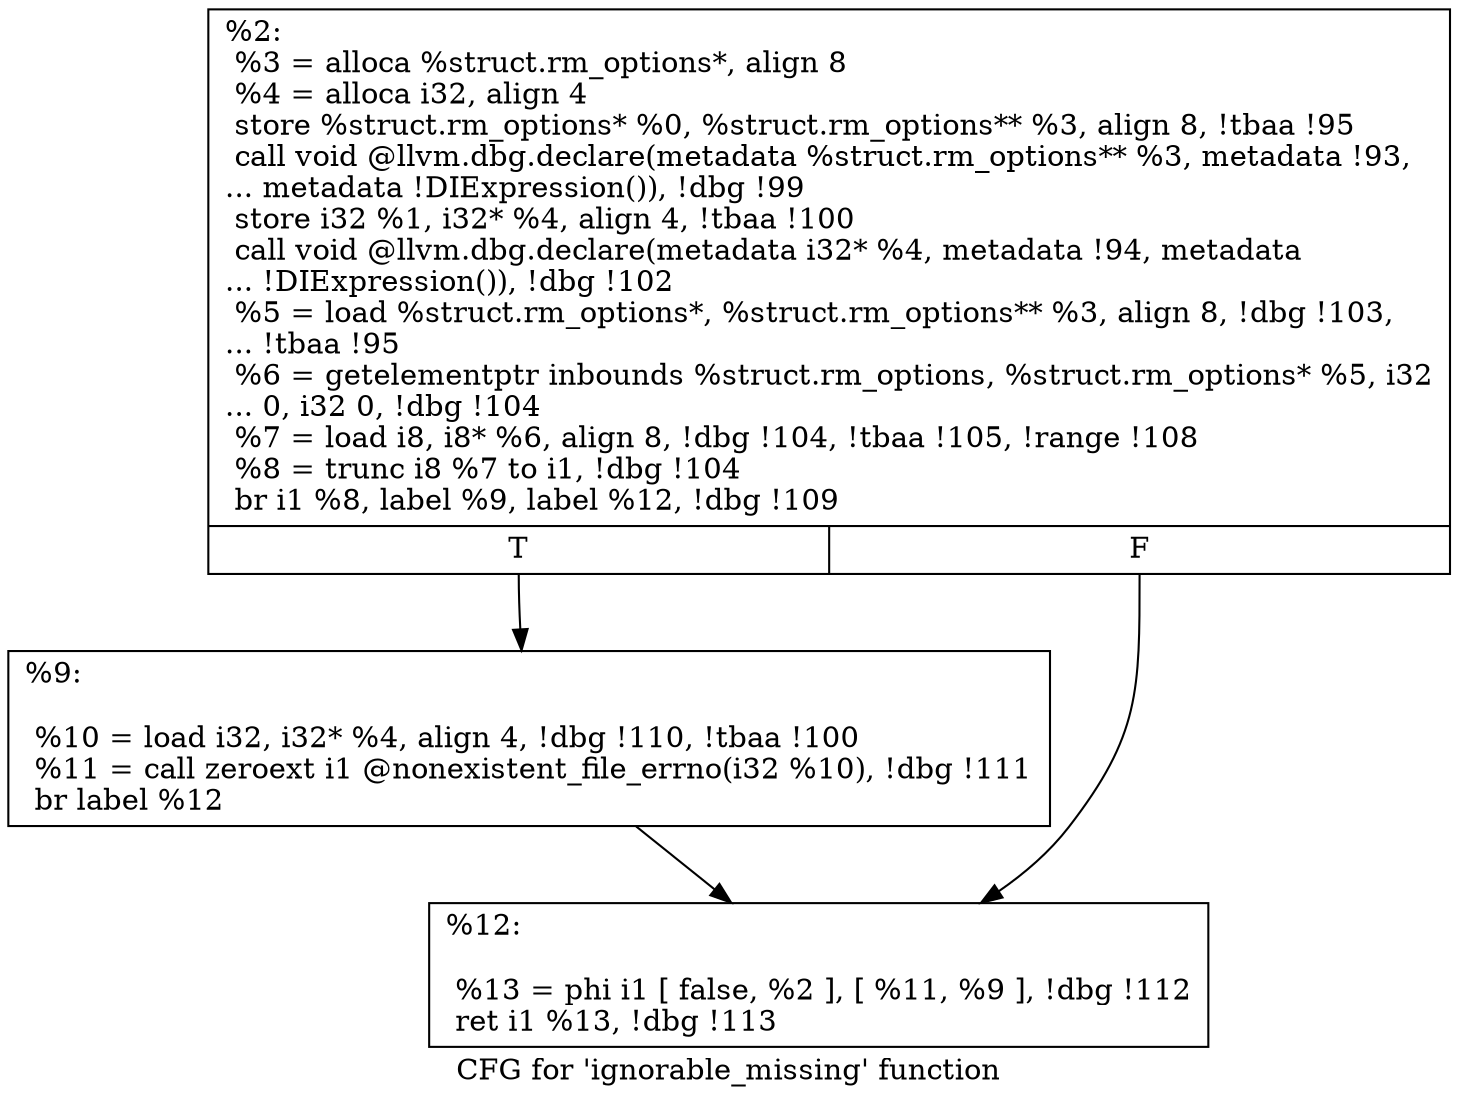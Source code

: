 digraph "CFG for 'ignorable_missing' function" {
	label="CFG for 'ignorable_missing' function";

	Node0x1fd85d0 [shape=record,label="{%2:\l  %3 = alloca %struct.rm_options*, align 8\l  %4 = alloca i32, align 4\l  store %struct.rm_options* %0, %struct.rm_options** %3, align 8, !tbaa !95\l  call void @llvm.dbg.declare(metadata %struct.rm_options** %3, metadata !93,\l... metadata !DIExpression()), !dbg !99\l  store i32 %1, i32* %4, align 4, !tbaa !100\l  call void @llvm.dbg.declare(metadata i32* %4, metadata !94, metadata\l... !DIExpression()), !dbg !102\l  %5 = load %struct.rm_options*, %struct.rm_options** %3, align 8, !dbg !103,\l... !tbaa !95\l  %6 = getelementptr inbounds %struct.rm_options, %struct.rm_options* %5, i32\l... 0, i32 0, !dbg !104\l  %7 = load i8, i8* %6, align 8, !dbg !104, !tbaa !105, !range !108\l  %8 = trunc i8 %7 to i1, !dbg !104\l  br i1 %8, label %9, label %12, !dbg !109\l|{<s0>T|<s1>F}}"];
	Node0x1fd85d0:s0 -> Node0x1fd93b0;
	Node0x1fd85d0:s1 -> Node0x1fd9400;
	Node0x1fd93b0 [shape=record,label="{%9:\l\l  %10 = load i32, i32* %4, align 4, !dbg !110, !tbaa !100\l  %11 = call zeroext i1 @nonexistent_file_errno(i32 %10), !dbg !111\l  br label %12\l}"];
	Node0x1fd93b0 -> Node0x1fd9400;
	Node0x1fd9400 [shape=record,label="{%12:\l\l  %13 = phi i1 [ false, %2 ], [ %11, %9 ], !dbg !112\l  ret i1 %13, !dbg !113\l}"];
}
